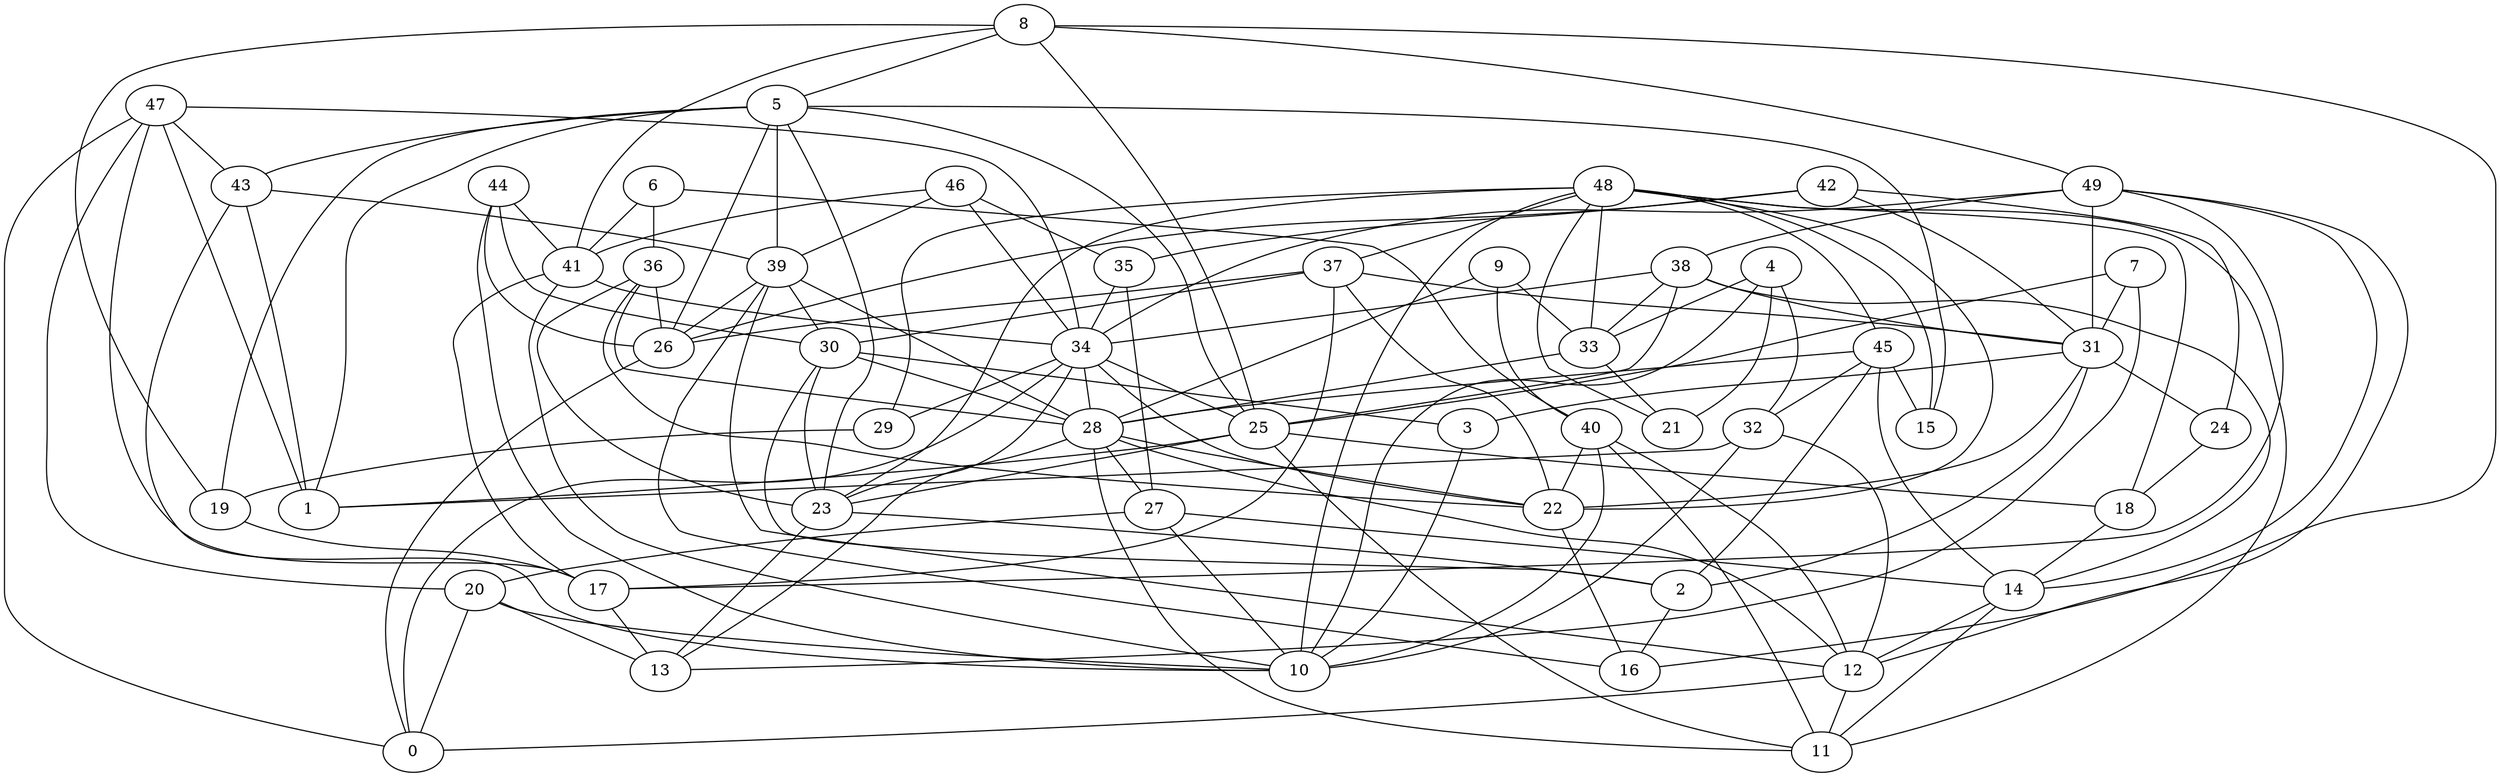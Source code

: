 digraph GG_graph {

subgraph G_graph {
edge [color = black]
"43" -> "10" [dir = none]
"43" -> "39" [dir = none]
"43" -> "1" [dir = none]
"18" -> "14" [dir = none]
"29" -> "19" [dir = none]
"20" -> "0" [dir = none]
"20" -> "10" [dir = none]
"20" -> "13" [dir = none]
"46" -> "35" [dir = none]
"46" -> "41" [dir = none]
"46" -> "34" [dir = none]
"46" -> "39" [dir = none]
"47" -> "1" [dir = none]
"47" -> "17" [dir = none]
"47" -> "20" [dir = none]
"47" -> "34" [dir = none]
"47" -> "0" [dir = none]
"47" -> "43" [dir = none]
"19" -> "17" [dir = none]
"8" -> "49" [dir = none]
"8" -> "41" [dir = none]
"8" -> "5" [dir = none]
"8" -> "25" [dir = none]
"8" -> "16" [dir = none]
"8" -> "19" [dir = none]
"38" -> "25" [dir = none]
"38" -> "33" [dir = none]
"38" -> "31" [dir = none]
"38" -> "34" [dir = none]
"38" -> "14" [dir = none]
"5" -> "1" [dir = none]
"5" -> "43" [dir = none]
"5" -> "39" [dir = none]
"5" -> "26" [dir = none]
"5" -> "19" [dir = none]
"5" -> "15" [dir = none]
"5" -> "25" [dir = none]
"5" -> "23" [dir = none]
"25" -> "1" [dir = none]
"25" -> "18" [dir = none]
"25" -> "23" [dir = none]
"25" -> "11" [dir = none]
"2" -> "16" [dir = none]
"48" -> "18" [dir = none]
"48" -> "15" [dir = none]
"48" -> "29" [dir = none]
"48" -> "10" [dir = none]
"48" -> "22" [dir = none]
"48" -> "23" [dir = none]
"48" -> "37" [dir = none]
"48" -> "21" [dir = none]
"48" -> "11" [dir = none]
"48" -> "45" [dir = none]
"48" -> "33" [dir = none]
"37" -> "26" [dir = none]
"37" -> "30" [dir = none]
"37" -> "22" [dir = none]
"37" -> "17" [dir = none]
"37" -> "31" [dir = none]
"9" -> "28" [dir = none]
"9" -> "40" [dir = none]
"9" -> "33" [dir = none]
"22" -> "16" [dir = none]
"41" -> "34" [dir = none]
"41" -> "10" [dir = none]
"41" -> "17" [dir = none]
"28" -> "27" [dir = none]
"28" -> "13" [dir = none]
"28" -> "12" [dir = none]
"28" -> "11" [dir = none]
"28" -> "22" [dir = none]
"40" -> "11" [dir = none]
"40" -> "10" [dir = none]
"40" -> "12" [dir = none]
"40" -> "22" [dir = none]
"17" -> "13" [dir = none]
"7" -> "13" [dir = none]
"7" -> "31" [dir = none]
"7" -> "25" [dir = none]
"3" -> "10" [dir = none]
"6" -> "41" [dir = none]
"6" -> "40" [dir = none]
"6" -> "36" [dir = none]
"30" -> "2" [dir = none]
"30" -> "28" [dir = none]
"30" -> "23" [dir = none]
"30" -> "3" [dir = none]
"45" -> "32" [dir = none]
"45" -> "2" [dir = none]
"45" -> "14" [dir = none]
"45" -> "28" [dir = none]
"45" -> "15" [dir = none]
"33" -> "28" [dir = none]
"33" -> "21" [dir = none]
"12" -> "11" [dir = none]
"12" -> "0" [dir = none]
"44" -> "30" [dir = none]
"44" -> "41" [dir = none]
"44" -> "10" [dir = none]
"44" -> "26" [dir = none]
"23" -> "13" [dir = none]
"23" -> "2" [dir = none]
"42" -> "31" [dir = none]
"42" -> "26" [dir = none]
"42" -> "35" [dir = none]
"42" -> "24" [dir = none]
"49" -> "38" [dir = none]
"49" -> "12" [dir = none]
"49" -> "17" [dir = none]
"49" -> "31" [dir = none]
"49" -> "14" [dir = none]
"49" -> "34" [dir = none]
"14" -> "11" [dir = none]
"14" -> "12" [dir = none]
"34" -> "28" [dir = none]
"34" -> "25" [dir = none]
"34" -> "23" [dir = none]
"34" -> "22" [dir = none]
"34" -> "0" [dir = none]
"34" -> "29" [dir = none]
"31" -> "22" [dir = none]
"31" -> "24" [dir = none]
"31" -> "3" [dir = none]
"31" -> "2" [dir = none]
"24" -> "18" [dir = none]
"27" -> "20" [dir = none]
"27" -> "14" [dir = none]
"27" -> "10" [dir = none]
"35" -> "27" [dir = none]
"35" -> "34" [dir = none]
"26" -> "0" [dir = none]
"32" -> "12" [dir = none]
"32" -> "10" [dir = none]
"32" -> "1" [dir = none]
"4" -> "21" [dir = none]
"4" -> "33" [dir = none]
"4" -> "10" [dir = none]
"4" -> "32" [dir = none]
"39" -> "28" [dir = none]
"39" -> "12" [dir = none]
"39" -> "30" [dir = none]
"39" -> "26" [dir = none]
"39" -> "16" [dir = none]
"36" -> "28" [dir = none]
"36" -> "23" [dir = none]
"36" -> "22" [dir = none]
"36" -> "26" [dir = none]
}

}
